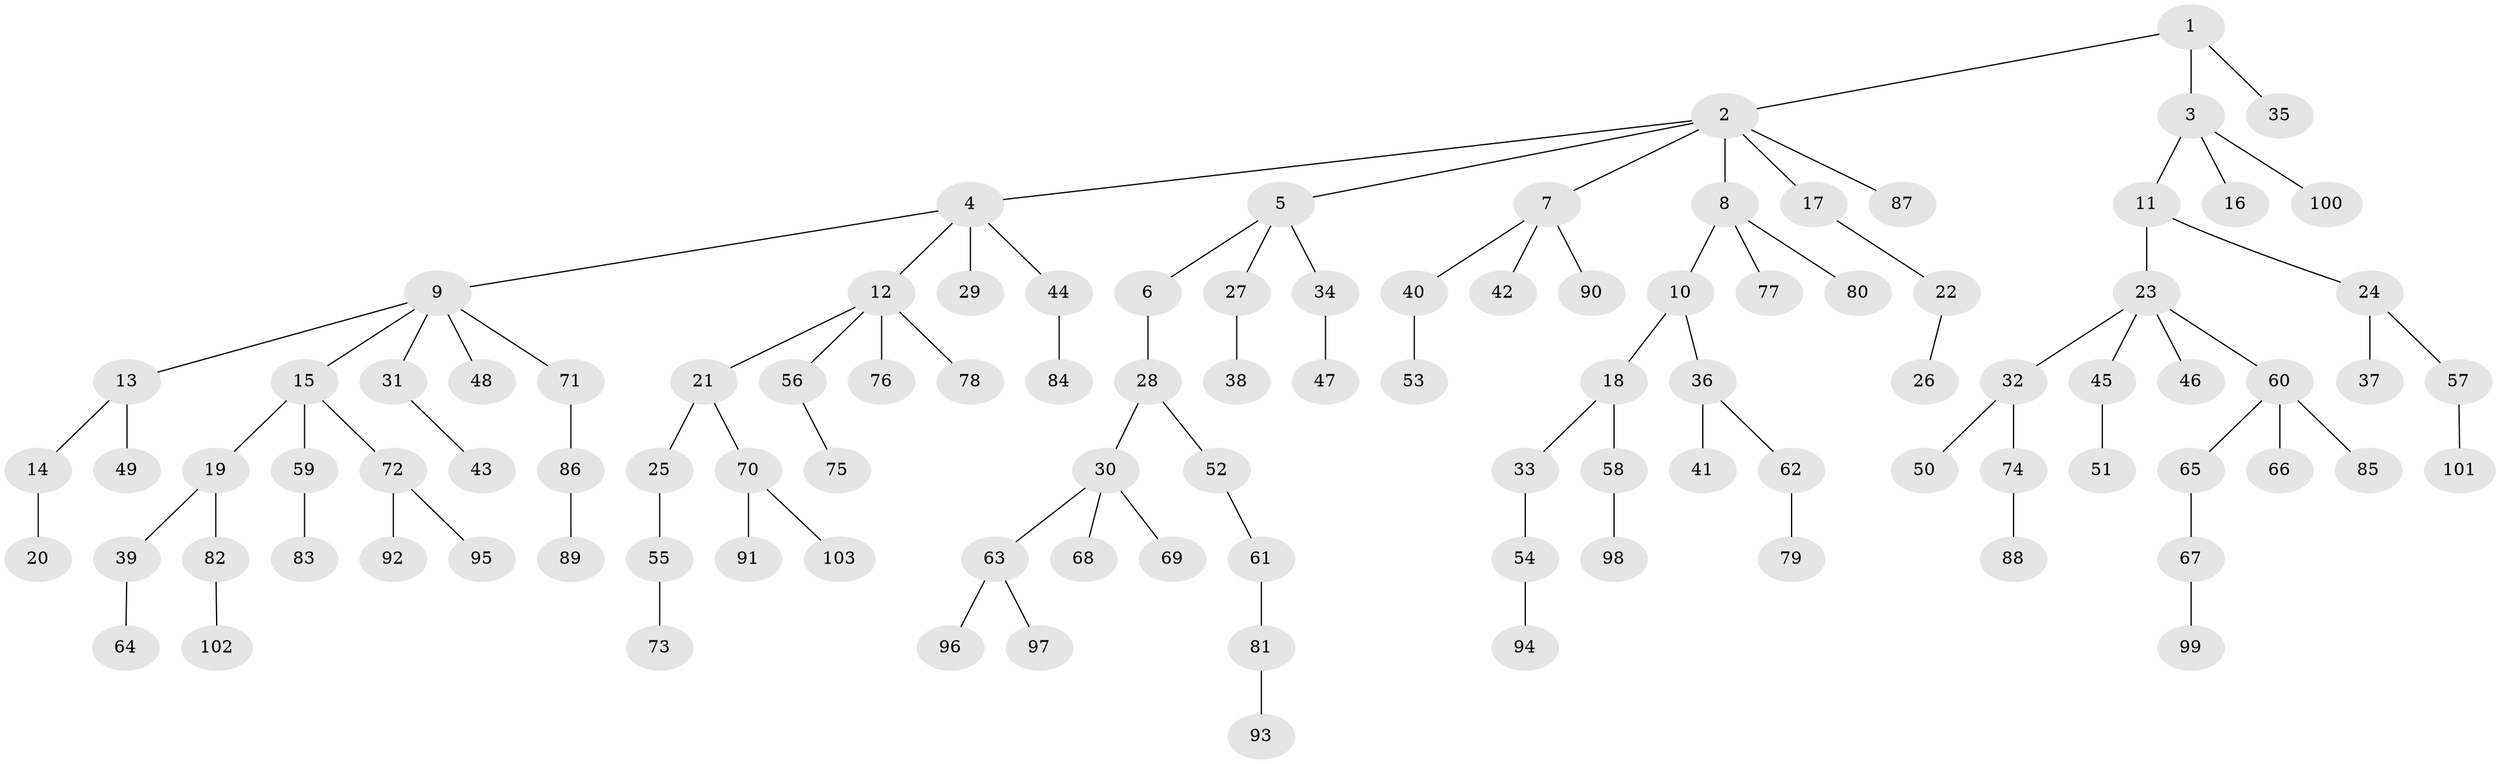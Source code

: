 // Generated by graph-tools (version 1.1) at 2025/36/03/09/25 02:36:52]
// undirected, 103 vertices, 102 edges
graph export_dot {
graph [start="1"]
  node [color=gray90,style=filled];
  1;
  2;
  3;
  4;
  5;
  6;
  7;
  8;
  9;
  10;
  11;
  12;
  13;
  14;
  15;
  16;
  17;
  18;
  19;
  20;
  21;
  22;
  23;
  24;
  25;
  26;
  27;
  28;
  29;
  30;
  31;
  32;
  33;
  34;
  35;
  36;
  37;
  38;
  39;
  40;
  41;
  42;
  43;
  44;
  45;
  46;
  47;
  48;
  49;
  50;
  51;
  52;
  53;
  54;
  55;
  56;
  57;
  58;
  59;
  60;
  61;
  62;
  63;
  64;
  65;
  66;
  67;
  68;
  69;
  70;
  71;
  72;
  73;
  74;
  75;
  76;
  77;
  78;
  79;
  80;
  81;
  82;
  83;
  84;
  85;
  86;
  87;
  88;
  89;
  90;
  91;
  92;
  93;
  94;
  95;
  96;
  97;
  98;
  99;
  100;
  101;
  102;
  103;
  1 -- 2;
  1 -- 3;
  1 -- 35;
  2 -- 4;
  2 -- 5;
  2 -- 7;
  2 -- 8;
  2 -- 17;
  2 -- 87;
  3 -- 11;
  3 -- 16;
  3 -- 100;
  4 -- 9;
  4 -- 12;
  4 -- 29;
  4 -- 44;
  5 -- 6;
  5 -- 27;
  5 -- 34;
  6 -- 28;
  7 -- 40;
  7 -- 42;
  7 -- 90;
  8 -- 10;
  8 -- 77;
  8 -- 80;
  9 -- 13;
  9 -- 15;
  9 -- 31;
  9 -- 48;
  9 -- 71;
  10 -- 18;
  10 -- 36;
  11 -- 23;
  11 -- 24;
  12 -- 21;
  12 -- 56;
  12 -- 76;
  12 -- 78;
  13 -- 14;
  13 -- 49;
  14 -- 20;
  15 -- 19;
  15 -- 59;
  15 -- 72;
  17 -- 22;
  18 -- 33;
  18 -- 58;
  19 -- 39;
  19 -- 82;
  21 -- 25;
  21 -- 70;
  22 -- 26;
  23 -- 32;
  23 -- 45;
  23 -- 46;
  23 -- 60;
  24 -- 37;
  24 -- 57;
  25 -- 55;
  27 -- 38;
  28 -- 30;
  28 -- 52;
  30 -- 63;
  30 -- 68;
  30 -- 69;
  31 -- 43;
  32 -- 50;
  32 -- 74;
  33 -- 54;
  34 -- 47;
  36 -- 41;
  36 -- 62;
  39 -- 64;
  40 -- 53;
  44 -- 84;
  45 -- 51;
  52 -- 61;
  54 -- 94;
  55 -- 73;
  56 -- 75;
  57 -- 101;
  58 -- 98;
  59 -- 83;
  60 -- 65;
  60 -- 66;
  60 -- 85;
  61 -- 81;
  62 -- 79;
  63 -- 96;
  63 -- 97;
  65 -- 67;
  67 -- 99;
  70 -- 91;
  70 -- 103;
  71 -- 86;
  72 -- 92;
  72 -- 95;
  74 -- 88;
  81 -- 93;
  82 -- 102;
  86 -- 89;
}
